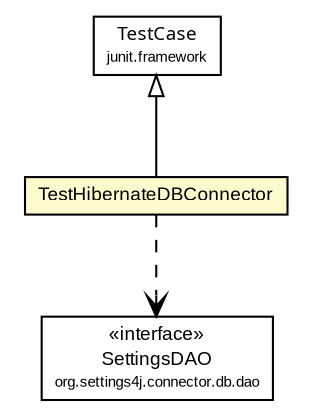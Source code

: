 #!/usr/local/bin/dot
#
# Class diagram 
# Generated by UmlGraph version 4.6 (http://www.spinellis.gr/sw/umlgraph)
#

digraph G {
	edge [fontname="arial",fontsize=10,labelfontname="arial",labelfontsize=10];
	node [fontname="arial",fontsize=10,shape=plaintext];
	// org.settings4j.connector.db.TestHibernateDBConnector
	c303 [label=<<table border="0" cellborder="1" cellspacing="0" cellpadding="2" port="p" bgcolor="lemonChiffon" href="./TestHibernateDBConnector.html">
		<tr><td><table border="0" cellspacing="0" cellpadding="1">
			<tr><td> TestHibernateDBConnector </td></tr>
		</table></td></tr>
		</table>>, fontname="arial", fontcolor="black", fontsize=9.0];
	//org.settings4j.connector.db.TestHibernateDBConnector extends junit.framework.TestCase
	c317:p -> c303:p [dir=back,arrowtail=empty];
	// org.settings4j.connector.db.TestHibernateDBConnector DEPEND org.settings4j.connector.db.dao.SettingsDAO
	c303:p -> c320:p [taillabel="", label="", headlabel="", fontname="arial", fontcolor="black", fontsize=10.0, color="black", arrowhead=open, style=dashed];
	// org.settings4j.connector.db.dao.SettingsDAO
	c320 [label=<<table border="0" cellborder="1" cellspacing="0" cellpadding="2" port="p">
		<tr><td><table border="0" cellspacing="0" cellpadding="1">
			<tr><td> &laquo;interface&raquo; </td></tr>
			<tr><td> SettingsDAO </td></tr>
			<tr><td><font point-size="7.0"> org.settings4j.connector.db.dao </font></td></tr>
		</table></td></tr>
		</table>>, fontname="arial", fontcolor="black", fontsize=9.0];
	// junit.framework.TestCase
	c317 [label=<<table border="0" cellborder="1" cellspacing="0" cellpadding="2" port="p" href="http://junit.org/junit/javadoc/3.8.1/junit/framework/TestCase.html">
		<tr><td><table border="0" cellspacing="0" cellpadding="1">
			<tr><td><font face="ariali"> TestCase </font></td></tr>
			<tr><td><font point-size="7.0"> junit.framework </font></td></tr>
		</table></td></tr>
		</table>>, fontname="arial", fontcolor="black", fontsize=9.0];
}

